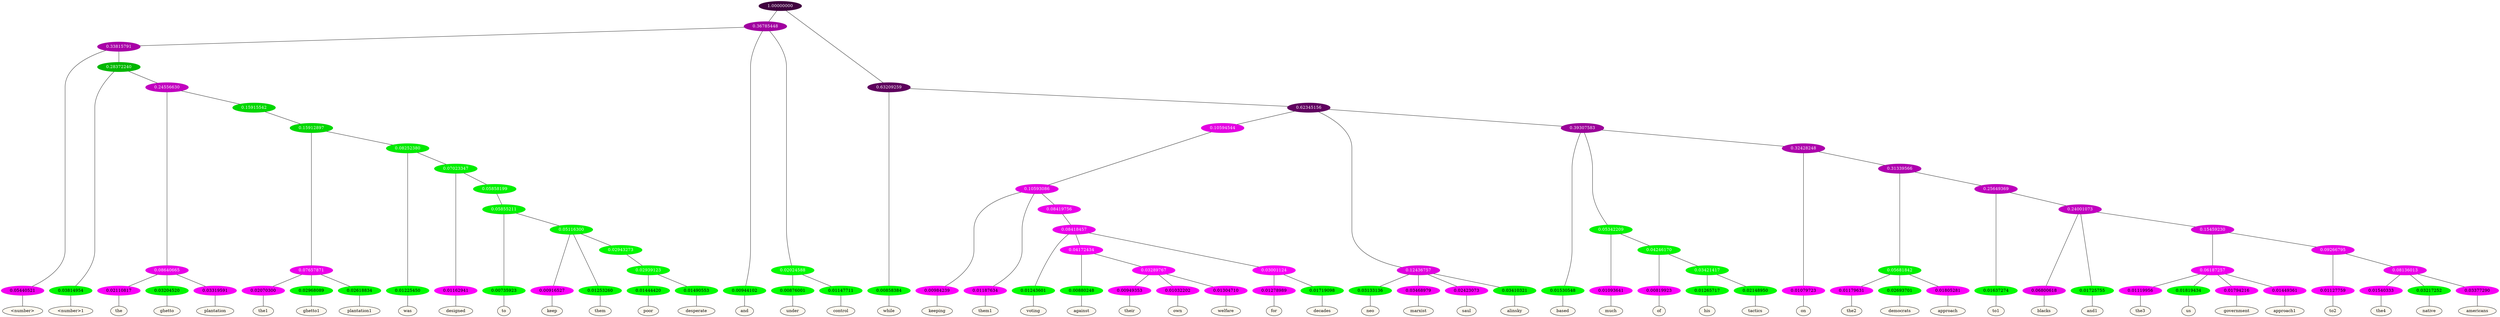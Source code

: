 graph {
	node [format=png height=0.15 nodesep=0.001 ordering=out overlap=prism overlap_scaling=0.01 ranksep=0.001 ratio=0.2 style=filled width=0.15]
	{
		rank=same
		a_w_8 [label="\<number\>" color=black fillcolor=floralwhite style="filled,solid"]
		a_w_15 [label="\<number\>1" color=black fillcolor=floralwhite style="filled,solid"]
		a_w_34 [label=the color=black fillcolor=floralwhite style="filled,solid"]
		a_w_35 [label=ghetto color=black fillcolor=floralwhite style="filled,solid"]
		a_w_36 [label=plantation color=black fillcolor=floralwhite style="filled,solid"]
		a_w_55 [label=the1 color=black fillcolor=floralwhite style="filled,solid"]
		a_w_56 [label=ghetto1 color=black fillcolor=floralwhite style="filled,solid"]
		a_w_57 [label=plantation1 color=black fillcolor=floralwhite style="filled,solid"]
		a_w_58 [label=was color=black fillcolor=floralwhite style="filled,solid"]
		a_w_67 [label=designed color=black fillcolor=floralwhite style="filled,solid"]
		a_w_81 [label=to color=black fillcolor=floralwhite style="filled,solid"]
		a_w_86 [label=keep color=black fillcolor=floralwhite style="filled,solid"]
		a_w_87 [label=them color=black fillcolor=floralwhite style="filled,solid"]
		a_w_90 [label=poor color=black fillcolor=floralwhite style="filled,solid"]
		a_w_91 [label=desperate color=black fillcolor=floralwhite style="filled,solid"]
		a_w_4 [label=and color=black fillcolor=floralwhite style="filled,solid"]
		a_w_10 [label=under color=black fillcolor=floralwhite style="filled,solid"]
		a_w_11 [label=control color=black fillcolor=floralwhite style="filled,solid"]
		a_w_6 [label=while color=black fillcolor=floralwhite style="filled,solid"]
		a_w_27 [label=keeping color=black fillcolor=floralwhite style="filled,solid"]
		a_w_28 [label=them1 color=black fillcolor=floralwhite style="filled,solid"]
		a_w_45 [label=voting color=black fillcolor=floralwhite style="filled,solid"]
		a_w_60 [label=against color=black fillcolor=floralwhite style="filled,solid"]
		a_w_69 [label=their color=black fillcolor=floralwhite style="filled,solid"]
		a_w_70 [label=own color=black fillcolor=floralwhite style="filled,solid"]
		a_w_71 [label=welfare color=black fillcolor=floralwhite style="filled,solid"]
		a_w_62 [label=for color=black fillcolor=floralwhite style="filled,solid"]
		a_w_63 [label=decades color=black fillcolor=floralwhite style="filled,solid"]
		a_w_18 [label=neo color=black fillcolor=floralwhite style="filled,solid"]
		a_w_19 [label=marxist color=black fillcolor=floralwhite style="filled,solid"]
		a_w_20 [label=saul color=black fillcolor=floralwhite style="filled,solid"]
		a_w_21 [label=alinsky color=black fillcolor=floralwhite style="filled,solid"]
		a_w_22 [label=based color=black fillcolor=floralwhite style="filled,solid"]
		a_w_30 [label=much color=black fillcolor=floralwhite style="filled,solid"]
		a_w_39 [label=of color=black fillcolor=floralwhite style="filled,solid"]
		a_w_48 [label=his color=black fillcolor=floralwhite style="filled,solid"]
		a_w_49 [label=tactics color=black fillcolor=floralwhite style="filled,solid"]
		a_w_32 [label=on color=black fillcolor=floralwhite style="filled,solid"]
		a_w_50 [label=the2 color=black fillcolor=floralwhite style="filled,solid"]
		a_w_51 [label=democrats color=black fillcolor=floralwhite style="filled,solid"]
		a_w_52 [label=approach color=black fillcolor=floralwhite style="filled,solid"]
		a_w_53 [label=to1 color=black fillcolor=floralwhite style="filled,solid"]
		a_w_64 [label=blacks color=black fillcolor=floralwhite style="filled,solid"]
		a_w_65 [label=and1 color=black fillcolor=floralwhite style="filled,solid"]
		a_w_75 [label=the3 color=black fillcolor=floralwhite style="filled,solid"]
		a_w_76 [label=us color=black fillcolor=floralwhite style="filled,solid"]
		a_w_77 [label=government color=black fillcolor=floralwhite style="filled,solid"]
		a_w_78 [label=approach1 color=black fillcolor=floralwhite style="filled,solid"]
		a_w_79 [label=to2 color=black fillcolor=floralwhite style="filled,solid"]
		a_w_83 [label=the4 color=black fillcolor=floralwhite style="filled,solid"]
		a_w_84 [label=native color=black fillcolor=floralwhite style="filled,solid"]
		a_w_85 [label=americans color=black fillcolor=floralwhite style="filled,solid"]
	}
	a_n_8 -- a_w_8
	a_n_15 -- a_w_15
	a_n_34 -- a_w_34
	a_n_35 -- a_w_35
	a_n_36 -- a_w_36
	a_n_55 -- a_w_55
	a_n_56 -- a_w_56
	a_n_57 -- a_w_57
	a_n_58 -- a_w_58
	a_n_67 -- a_w_67
	a_n_81 -- a_w_81
	a_n_86 -- a_w_86
	a_n_87 -- a_w_87
	a_n_90 -- a_w_90
	a_n_91 -- a_w_91
	a_n_4 -- a_w_4
	a_n_10 -- a_w_10
	a_n_11 -- a_w_11
	a_n_6 -- a_w_6
	a_n_27 -- a_w_27
	a_n_28 -- a_w_28
	a_n_45 -- a_w_45
	a_n_60 -- a_w_60
	a_n_69 -- a_w_69
	a_n_70 -- a_w_70
	a_n_71 -- a_w_71
	a_n_62 -- a_w_62
	a_n_63 -- a_w_63
	a_n_18 -- a_w_18
	a_n_19 -- a_w_19
	a_n_20 -- a_w_20
	a_n_21 -- a_w_21
	a_n_22 -- a_w_22
	a_n_30 -- a_w_30
	a_n_39 -- a_w_39
	a_n_48 -- a_w_48
	a_n_49 -- a_w_49
	a_n_32 -- a_w_32
	a_n_50 -- a_w_50
	a_n_51 -- a_w_51
	a_n_52 -- a_w_52
	a_n_53 -- a_w_53
	a_n_64 -- a_w_64
	a_n_65 -- a_w_65
	a_n_75 -- a_w_75
	a_n_76 -- a_w_76
	a_n_77 -- a_w_77
	a_n_78 -- a_w_78
	a_n_79 -- a_w_79
	a_n_83 -- a_w_83
	a_n_84 -- a_w_84
	a_n_85 -- a_w_85
	{
		rank=same
		a_n_8 [label=0.05440521 color="0.835 1.000 0.946" fontcolor=black]
		a_n_15 [label=0.03814954 color="0.334 1.000 0.962" fontcolor=black]
		a_n_34 [label=0.02110817 color="0.835 1.000 0.979" fontcolor=black]
		a_n_35 [label=0.03204520 color="0.334 1.000 0.968" fontcolor=black]
		a_n_36 [label=0.03319591 color="0.835 1.000 0.967" fontcolor=black]
		a_n_55 [label=0.02070300 color="0.835 1.000 0.979" fontcolor=black]
		a_n_56 [label=0.02968089 color="0.334 1.000 0.970" fontcolor=black]
		a_n_57 [label=0.02618834 color="0.334 1.000 0.974" fontcolor=black]
		a_n_58 [label=0.01225450 color="0.334 1.000 0.988" fontcolor=black]
		a_n_67 [label=0.01162941 color="0.835 1.000 0.988" fontcolor=black]
		a_n_81 [label=0.00735923 color="0.334 1.000 0.993" fontcolor=black]
		a_n_86 [label=0.00916527 color="0.835 1.000 0.991" fontcolor=black]
		a_n_87 [label=0.01253260 color="0.334 1.000 0.987" fontcolor=black]
		a_n_90 [label=0.01444420 color="0.334 1.000 0.986" fontcolor=black]
		a_n_91 [label=0.01490553 color="0.334 1.000 0.985" fontcolor=black]
		a_n_4 [label=0.00944102 color="0.334 1.000 0.991" fontcolor=black]
		a_n_10 [label=0.00876001 color="0.334 1.000 0.991" fontcolor=black]
		a_n_11 [label=0.01147711 color="0.334 1.000 0.989" fontcolor=black]
		a_n_6 [label=0.00858384 color="0.334 1.000 0.991" fontcolor=black]
		a_n_27 [label=0.00984239 color="0.835 1.000 0.990" fontcolor=black]
		a_n_28 [label=0.01187634 color="0.835 1.000 0.988" fontcolor=black]
		a_n_45 [label=0.01243601 color="0.334 1.000 0.988" fontcolor=black]
		a_n_60 [label=0.00880248 color="0.334 1.000 0.991" fontcolor=black]
		a_n_69 [label=0.00949353 color="0.835 1.000 0.991" fontcolor=black]
		a_n_70 [label=0.01032202 color="0.835 1.000 0.990" fontcolor=black]
		a_n_71 [label=0.01304710 color="0.835 1.000 0.987" fontcolor=black]
		a_n_62 [label=0.01278989 color="0.835 1.000 0.987" fontcolor=black]
		a_n_63 [label=0.01719098 color="0.334 1.000 0.983" fontcolor=black]
		a_n_18 [label=0.03133136 color="0.334 1.000 0.969" fontcolor=black]
		a_n_19 [label=0.03468979 color="0.835 1.000 0.965" fontcolor=black]
		a_n_20 [label=0.02423073 color="0.835 1.000 0.976" fontcolor=black]
		a_n_21 [label=0.03410321 color="0.334 1.000 0.966" fontcolor=black]
		a_n_22 [label=0.01530548 color="0.334 1.000 0.985" fontcolor=black]
		a_n_30 [label=0.01093641 color="0.835 1.000 0.989" fontcolor=black]
		a_n_39 [label=0.00819923 color="0.835 1.000 0.992" fontcolor=black]
		a_n_48 [label=0.01265717 color="0.334 1.000 0.987" fontcolor=black]
		a_n_49 [label=0.02148950 color="0.334 1.000 0.979" fontcolor=black]
		a_n_32 [label=0.01079723 color="0.835 1.000 0.989" fontcolor=black]
		a_n_50 [label=0.01179631 color="0.835 1.000 0.988" fontcolor=black]
		a_n_51 [label=0.02693701 color="0.334 1.000 0.973" fontcolor=black]
		a_n_52 [label=0.01805281 color="0.835 1.000 0.982" fontcolor=black]
		a_n_53 [label=0.01637274 color="0.334 1.000 0.984" fontcolor=black]
		a_n_64 [label=0.06800618 color="0.835 1.000 0.932" fontcolor=black]
		a_n_65 [label=0.01725755 color="0.334 1.000 0.983" fontcolor=black]
		a_n_75 [label=0.01119956 color="0.835 1.000 0.989" fontcolor=black]
		a_n_76 [label=0.01819434 color="0.334 1.000 0.982" fontcolor=black]
		a_n_77 [label=0.01794216 color="0.835 1.000 0.982" fontcolor=black]
		a_n_78 [label=0.01449361 color="0.835 1.000 0.986" fontcolor=black]
		a_n_79 [label=0.01127759 color="0.835 1.000 0.989" fontcolor=black]
		a_n_83 [label=0.01540333 color="0.835 1.000 0.985" fontcolor=black]
		a_n_84 [label=0.03217252 color="0.334 1.000 0.968" fontcolor=black]
		a_n_85 [label=0.03377290 color="0.835 1.000 0.966" fontcolor=black]
	}
	a_n_0 [label=1.00000000 color="0.835 1.000 0.250" fontcolor=grey99]
	a_n_1 [label=0.36785448 color="0.835 1.000 0.632" fontcolor=grey99]
	a_n_0 -- a_n_1
	a_n_2 [label=0.63209259 color="0.835 1.000 0.368" fontcolor=grey99]
	a_n_0 -- a_n_2
	a_n_3 [label=0.33815791 color="0.835 1.000 0.662" fontcolor=grey99]
	a_n_1 -- a_n_3
	a_n_1 -- a_n_4
	a_n_5 [label=0.02024588 color="0.334 1.000 0.980" fontcolor=grey99]
	a_n_1 -- a_n_5
	a_n_2 -- a_n_6
	a_n_7 [label=0.62345156 color="0.835 1.000 0.377" fontcolor=grey99]
	a_n_2 -- a_n_7
	a_n_3 -- a_n_8
	a_n_9 [label=0.28372240 color="0.334 1.000 0.716" fontcolor=grey99]
	a_n_3 -- a_n_9
	a_n_5 -- a_n_10
	a_n_5 -- a_n_11
	a_n_12 [label=0.10594544 color="0.835 1.000 0.894" fontcolor=grey99]
	a_n_7 -- a_n_12
	a_n_13 [label=0.12436757 color="0.835 1.000 0.876" fontcolor=grey99]
	a_n_7 -- a_n_13
	a_n_14 [label=0.39307583 color="0.835 1.000 0.607" fontcolor=grey99]
	a_n_7 -- a_n_14
	a_n_9 -- a_n_15
	a_n_16 [label=0.24556630 color="0.835 1.000 0.754" fontcolor=grey99]
	a_n_9 -- a_n_16
	a_n_17 [label=0.10593086 color="0.835 1.000 0.894" fontcolor=grey99]
	a_n_12 -- a_n_17
	a_n_13 -- a_n_18
	a_n_13 -- a_n_19
	a_n_13 -- a_n_20
	a_n_13 -- a_n_21
	a_n_14 -- a_n_22
	a_n_23 [label=0.05342209 color="0.334 1.000 0.947" fontcolor=grey99]
	a_n_14 -- a_n_23
	a_n_24 [label=0.32428248 color="0.835 1.000 0.676" fontcolor=grey99]
	a_n_14 -- a_n_24
	a_n_25 [label=0.08640665 color="0.835 1.000 0.914" fontcolor=grey99]
	a_n_16 -- a_n_25
	a_n_26 [label=0.15915542 color="0.334 1.000 0.841" fontcolor=grey99]
	a_n_16 -- a_n_26
	a_n_17 -- a_n_27
	a_n_17 -- a_n_28
	a_n_29 [label=0.08419756 color="0.835 1.000 0.916" fontcolor=grey99]
	a_n_17 -- a_n_29
	a_n_23 -- a_n_30
	a_n_31 [label=0.04246170 color="0.334 1.000 0.958" fontcolor=grey99]
	a_n_23 -- a_n_31
	a_n_24 -- a_n_32
	a_n_33 [label=0.31339566 color="0.835 1.000 0.687" fontcolor=grey99]
	a_n_24 -- a_n_33
	a_n_25 -- a_n_34
	a_n_25 -- a_n_35
	a_n_25 -- a_n_36
	a_n_37 [label=0.15912897 color="0.334 1.000 0.841" fontcolor=grey99]
	a_n_26 -- a_n_37
	a_n_38 [label=0.08418457 color="0.835 1.000 0.916" fontcolor=grey99]
	a_n_29 -- a_n_38
	a_n_31 -- a_n_39
	a_n_40 [label=0.03421417 color="0.334 1.000 0.966" fontcolor=grey99]
	a_n_31 -- a_n_40
	a_n_41 [label=0.05681842 color="0.334 1.000 0.943" fontcolor=grey99]
	a_n_33 -- a_n_41
	a_n_42 [label=0.25649369 color="0.835 1.000 0.744" fontcolor=grey99]
	a_n_33 -- a_n_42
	a_n_43 [label=0.07657871 color="0.835 1.000 0.923" fontcolor=grey99]
	a_n_37 -- a_n_43
	a_n_44 [label=0.08252380 color="0.334 1.000 0.917" fontcolor=grey99]
	a_n_37 -- a_n_44
	a_n_38 -- a_n_45
	a_n_46 [label=0.04172434 color="0.835 1.000 0.958" fontcolor=grey99]
	a_n_38 -- a_n_46
	a_n_47 [label=0.03001124 color="0.835 1.000 0.970" fontcolor=grey99]
	a_n_38 -- a_n_47
	a_n_40 -- a_n_48
	a_n_40 -- a_n_49
	a_n_41 -- a_n_50
	a_n_41 -- a_n_51
	a_n_41 -- a_n_52
	a_n_42 -- a_n_53
	a_n_54 [label=0.24001073 color="0.835 1.000 0.760" fontcolor=grey99]
	a_n_42 -- a_n_54
	a_n_43 -- a_n_55
	a_n_43 -- a_n_56
	a_n_43 -- a_n_57
	a_n_44 -- a_n_58
	a_n_59 [label=0.07023347 color="0.334 1.000 0.930" fontcolor=grey99]
	a_n_44 -- a_n_59
	a_n_46 -- a_n_60
	a_n_61 [label=0.03289767 color="0.835 1.000 0.967" fontcolor=grey99]
	a_n_46 -- a_n_61
	a_n_47 -- a_n_62
	a_n_47 -- a_n_63
	a_n_54 -- a_n_64
	a_n_54 -- a_n_65
	a_n_66 [label=0.15459230 color="0.835 1.000 0.845" fontcolor=grey99]
	a_n_54 -- a_n_66
	a_n_59 -- a_n_67
	a_n_68 [label=0.05858199 color="0.334 1.000 0.941" fontcolor=grey99]
	a_n_59 -- a_n_68
	a_n_61 -- a_n_69
	a_n_61 -- a_n_70
	a_n_61 -- a_n_71
	a_n_72 [label=0.06187257 color="0.835 1.000 0.938" fontcolor=grey99]
	a_n_66 -- a_n_72
	a_n_73 [label=0.09266795 color="0.835 1.000 0.907" fontcolor=grey99]
	a_n_66 -- a_n_73
	a_n_74 [label=0.05855211 color="0.334 1.000 0.941" fontcolor=grey99]
	a_n_68 -- a_n_74
	a_n_72 -- a_n_75
	a_n_72 -- a_n_76
	a_n_72 -- a_n_77
	a_n_72 -- a_n_78
	a_n_73 -- a_n_79
	a_n_80 [label=0.08136013 color="0.835 1.000 0.919" fontcolor=grey99]
	a_n_73 -- a_n_80
	a_n_74 -- a_n_81
	a_n_82 [label=0.05116300 color="0.334 1.000 0.949" fontcolor=grey99]
	a_n_74 -- a_n_82
	a_n_80 -- a_n_83
	a_n_80 -- a_n_84
	a_n_80 -- a_n_85
	a_n_82 -- a_n_86
	a_n_82 -- a_n_87
	a_n_88 [label=0.02943273 color="0.334 1.000 0.971" fontcolor=grey99]
	a_n_82 -- a_n_88
	a_n_89 [label=0.02939123 color="0.334 1.000 0.971" fontcolor=grey99]
	a_n_88 -- a_n_89
	a_n_89 -- a_n_90
	a_n_89 -- a_n_91
}
